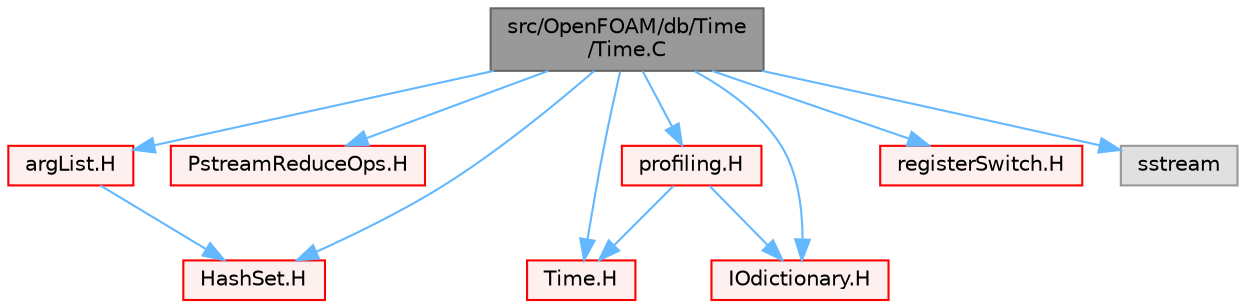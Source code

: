 digraph "src/OpenFOAM/db/Time/Time.C"
{
 // LATEX_PDF_SIZE
  bgcolor="transparent";
  edge [fontname=Helvetica,fontsize=10,labelfontname=Helvetica,labelfontsize=10];
  node [fontname=Helvetica,fontsize=10,shape=box,height=0.2,width=0.4];
  Node1 [id="Node000001",label="src/OpenFOAM/db/Time\l/Time.C",height=0.2,width=0.4,color="gray40", fillcolor="grey60", style="filled", fontcolor="black",tooltip=" "];
  Node1 -> Node2 [id="edge1_Node000001_Node000002",color="steelblue1",style="solid",tooltip=" "];
  Node2 [id="Node000002",label="Time.H",height=0.2,width=0.4,color="red", fillcolor="#FFF0F0", style="filled",URL="$Time_8H.html",tooltip=" "];
  Node1 -> Node248 [id="edge2_Node000001_Node000248",color="steelblue1",style="solid",tooltip=" "];
  Node248 [id="Node000248",label="PstreamReduceOps.H",height=0.2,width=0.4,color="red", fillcolor="#FFF0F0", style="filled",URL="$PstreamReduceOps_8H.html",tooltip="Inter-processor communication reduction functions."];
  Node1 -> Node250 [id="edge3_Node000001_Node000250",color="steelblue1",style="solid",tooltip=" "];
  Node250 [id="Node000250",label="argList.H",height=0.2,width=0.4,color="red", fillcolor="#FFF0F0", style="filled",URL="$argList_8H.html",tooltip=" "];
  Node250 -> Node104 [id="edge4_Node000250_Node000104",color="steelblue1",style="solid",tooltip=" "];
  Node104 [id="Node000104",label="HashSet.H",height=0.2,width=0.4,color="red", fillcolor="#FFF0F0", style="filled",URL="$HashSet_8H.html",tooltip=" "];
  Node1 -> Node104 [id="edge5_Node000001_Node000104",color="steelblue1",style="solid",tooltip=" "];
  Node1 -> Node257 [id="edge6_Node000001_Node000257",color="steelblue1",style="solid",tooltip=" "];
  Node257 [id="Node000257",label="profiling.H",height=0.2,width=0.4,color="red", fillcolor="#FFF0F0", style="filled",URL="$profiling_8H.html",tooltip=" "];
  Node257 -> Node243 [id="edge7_Node000257_Node000243",color="steelblue1",style="solid",tooltip=" "];
  Node243 [id="Node000243",label="IOdictionary.H",height=0.2,width=0.4,color="red", fillcolor="#FFF0F0", style="filled",URL="$IOdictionary_8H.html",tooltip=" "];
  Node257 -> Node2 [id="edge8_Node000257_Node000002",color="steelblue1",style="solid",tooltip=" "];
  Node1 -> Node243 [id="edge9_Node000001_Node000243",color="steelblue1",style="solid",tooltip=" "];
  Node1 -> Node266 [id="edge10_Node000001_Node000266",color="steelblue1",style="solid",tooltip=" "];
  Node266 [id="Node000266",label="registerSwitch.H",height=0.2,width=0.4,color="red", fillcolor="#FFF0F0", style="filled",URL="$registerSwitch_8H.html",tooltip=" "];
  Node1 -> Node268 [id="edge11_Node000001_Node000268",color="steelblue1",style="solid",tooltip=" "];
  Node268 [id="Node000268",label="sstream",height=0.2,width=0.4,color="grey60", fillcolor="#E0E0E0", style="filled",tooltip=" "];
}
